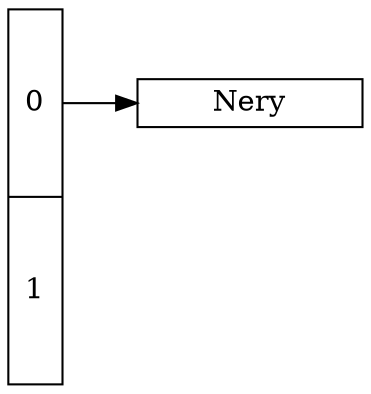 digraph lista{ 
 nodesep=.05;
rankdir = LR; 
node [shape=record,width=.1,height=.1];
nodeArreglo [label = "<f0> 0  |<f1> 1",height=2.5];
 node [width = 1.5];
node0[label = " {<n> Nery} " ];
nodeArreglo:f0-> node0:n;
}